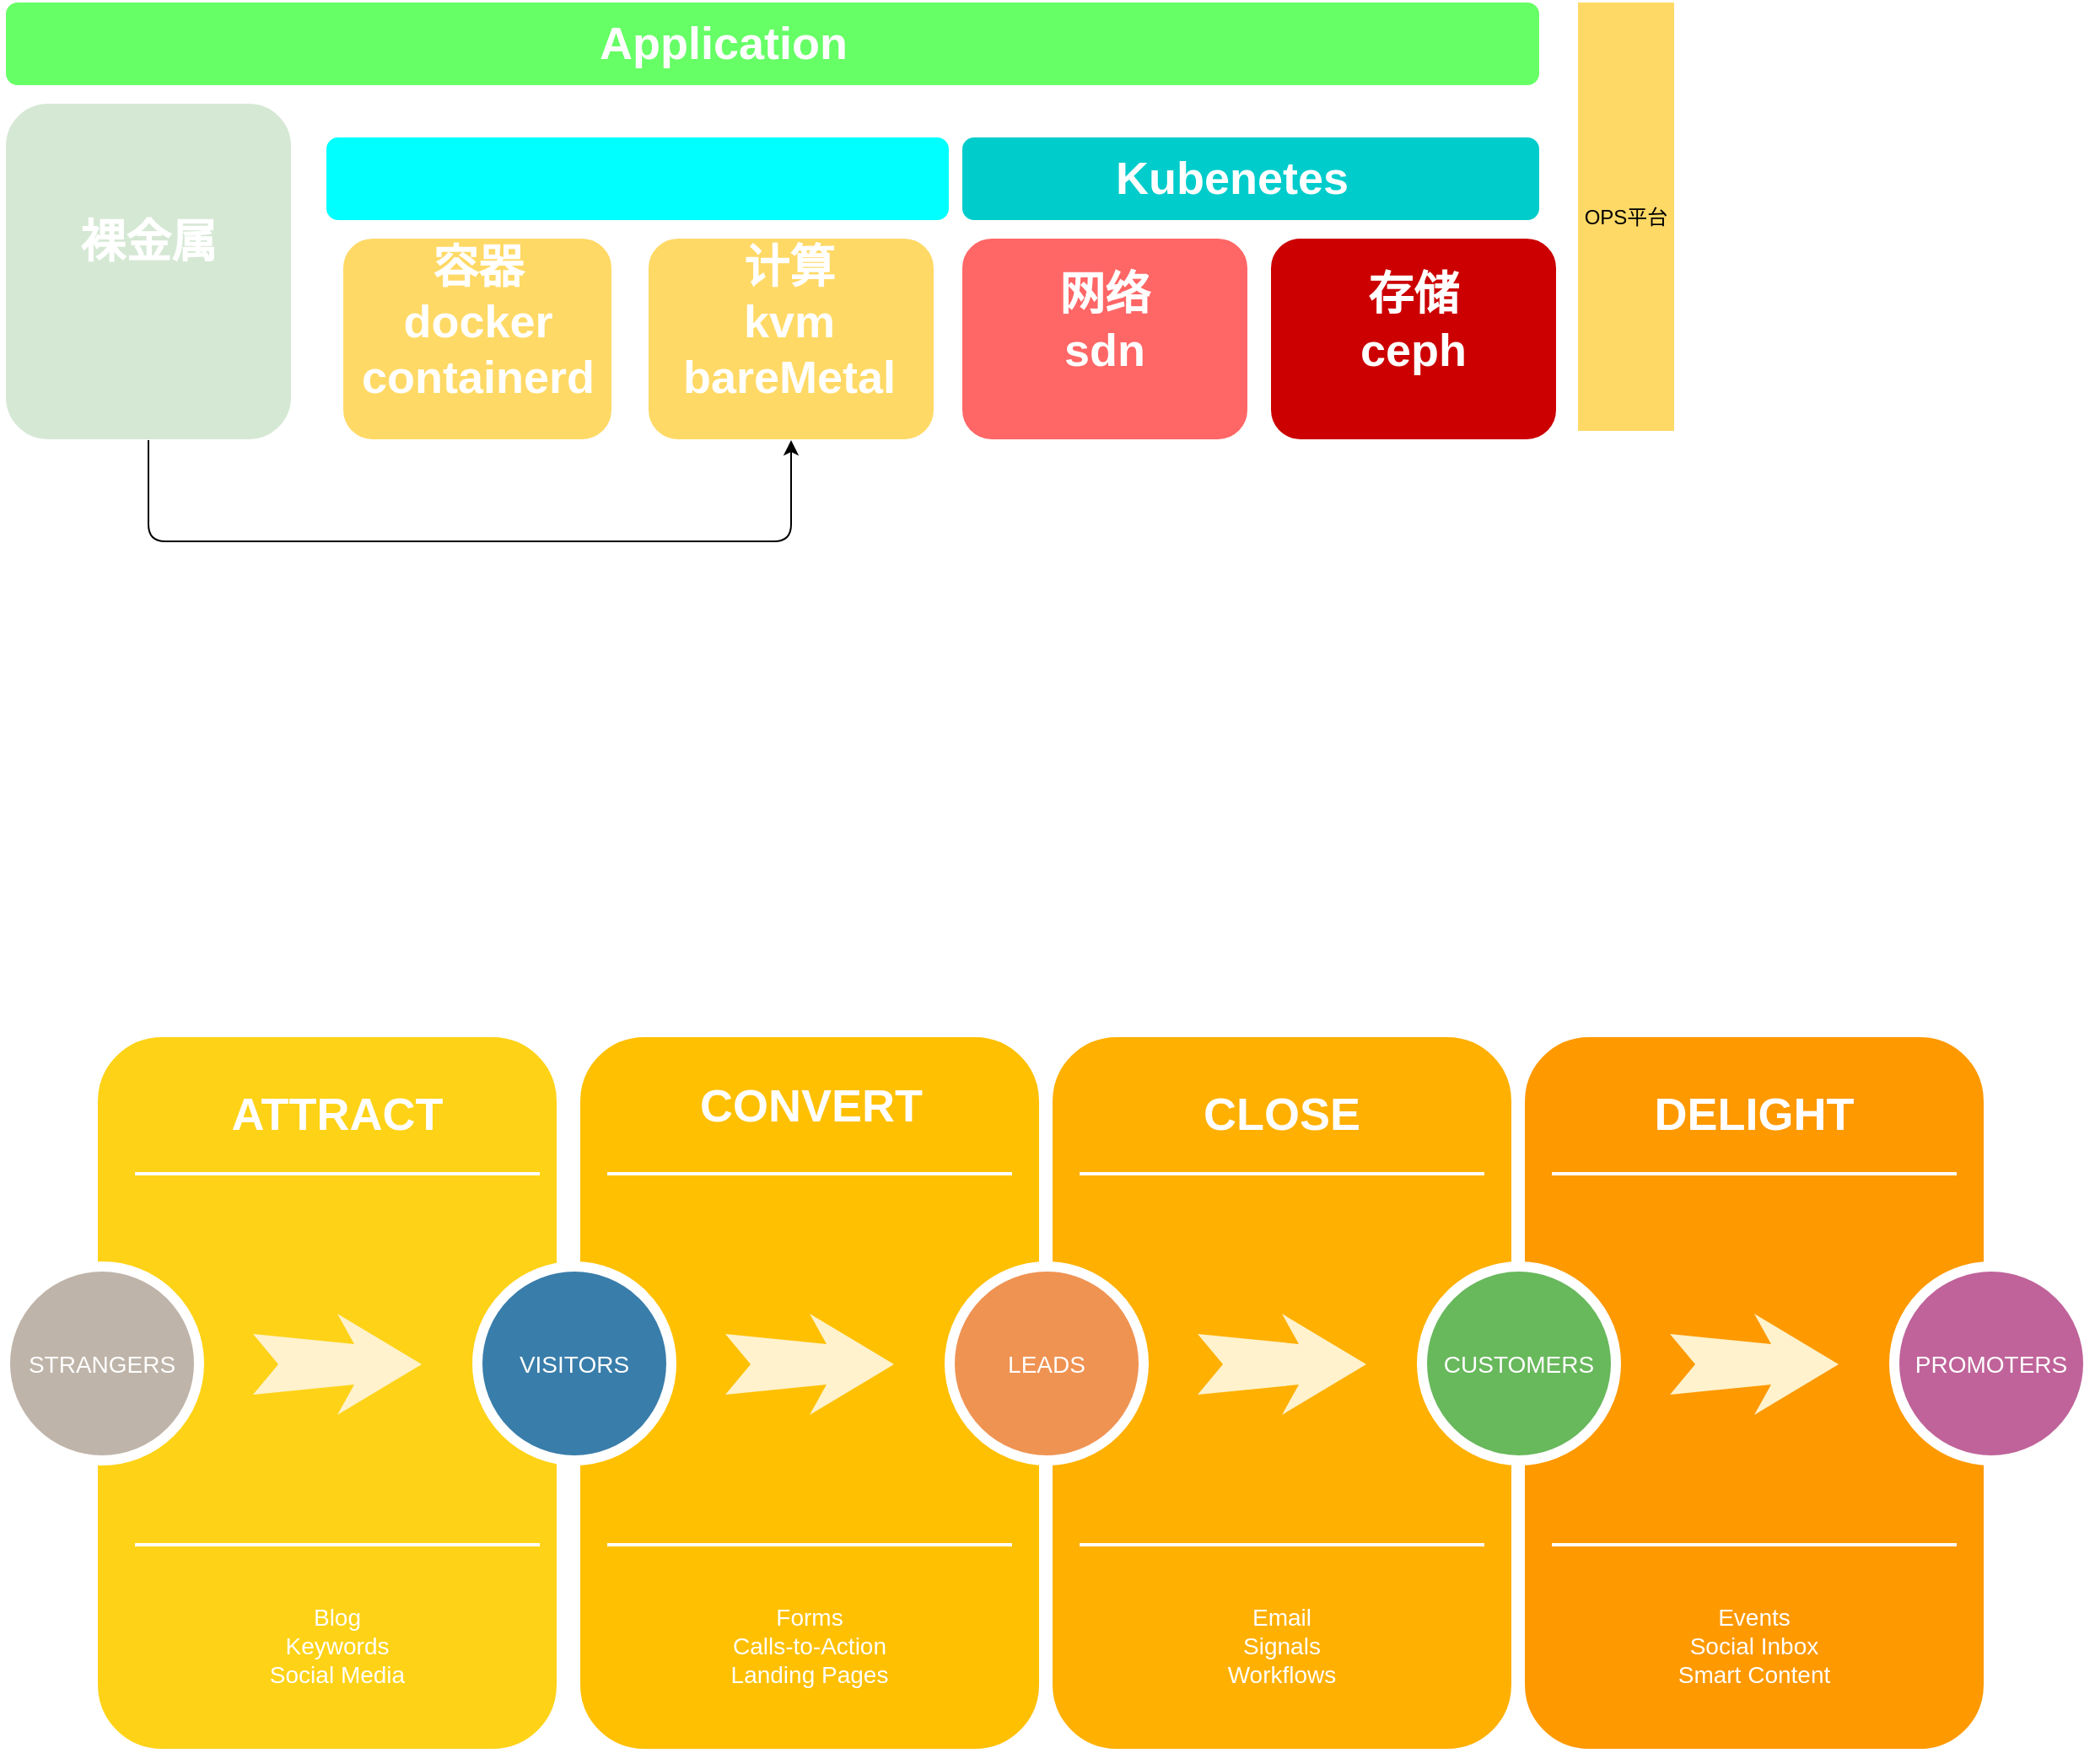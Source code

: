 <mxfile version="14.7.3" type="github">
  <diagram name="Page-1" id="12e1b939-464a-85fe-373e-61e167be1490">
    <mxGraphModel dx="2066" dy="1131" grid="1" gridSize="10" guides="1" tooltips="1" connect="1" arrows="1" fold="1" page="1" pageScale="1.5" pageWidth="1169" pageHeight="826" background="none" math="0" shadow="0">
      <root>
        <mxCell id="0" />
        <mxCell id="1" parent="0" />
        <mxCell id="60da8b9f42644d3a-2" value="" style="whiteSpace=wrap;html=1;rounded=1;shadow=0;strokeWidth=8;fontSize=20;align=center;fillColor=#FED217;strokeColor=#FFFFFF;" parent="1" vertex="1">
          <mxGeometry x="361" y="670" width="280" height="430" as="geometry" />
        </mxCell>
        <mxCell id="60da8b9f42644d3a-3" value="ATTRACT" style="text;html=1;strokeColor=none;fillColor=none;align=center;verticalAlign=middle;whiteSpace=wrap;rounded=0;shadow=0;fontSize=27;fontColor=#FFFFFF;fontStyle=1" parent="1" vertex="1">
          <mxGeometry x="367" y="690" width="280" height="60" as="geometry" />
        </mxCell>
        <mxCell id="60da8b9f42644d3a-4" value="Blog&lt;div&gt;Keywords&lt;/div&gt;&lt;div&gt;Social Media&lt;/div&gt;" style="text;html=1;strokeColor=none;fillColor=none;align=center;verticalAlign=middle;whiteSpace=wrap;rounded=0;shadow=0;fontSize=14;fontColor=#FFFFFF;" parent="1" vertex="1">
          <mxGeometry x="367" y="990" width="280" height="90" as="geometry" />
        </mxCell>
        <mxCell id="60da8b9f42644d3a-6" value="" style="line;strokeWidth=2;html=1;rounded=0;shadow=0;fontSize=27;align=center;fillColor=none;strokeColor=#FFFFFF;" parent="1" vertex="1">
          <mxGeometry x="387" y="750" width="240" height="10" as="geometry" />
        </mxCell>
        <mxCell id="60da8b9f42644d3a-7" value="" style="line;strokeWidth=2;html=1;rounded=0;shadow=0;fontSize=27;align=center;fillColor=none;strokeColor=#FFFFFF;" parent="1" vertex="1">
          <mxGeometry x="387" y="970" width="240" height="10" as="geometry" />
        </mxCell>
        <mxCell id="60da8b9f42644d3a-8" value="STRANGERS" style="ellipse;whiteSpace=wrap;html=1;rounded=0;shadow=0;strokeWidth=6;fontSize=14;align=center;fillColor=#BFB4A9;strokeColor=#FFFFFF;fontColor=#FFFFFF;" parent="1" vertex="1">
          <mxGeometry x="310" y="810" width="115" height="115" as="geometry" />
        </mxCell>
        <mxCell id="60da8b9f42644d3a-9" value="" style="html=1;shadow=0;dashed=0;align=center;verticalAlign=middle;shape=mxgraph.arrows2.stylisedArrow;dy=0.6;dx=40;notch=15;feather=0.4;rounded=0;strokeWidth=1;fontSize=27;strokeColor=none;fillColor=#fff2cc;" parent="1" vertex="1">
          <mxGeometry x="457" y="838" width="100" height="60" as="geometry" />
        </mxCell>
        <mxCell id="60da8b9f42644d3a-17" value="" style="whiteSpace=wrap;html=1;rounded=1;shadow=0;strokeWidth=8;fontSize=20;align=center;fillColor=#FFC001;strokeColor=#FFFFFF;" parent="1" vertex="1">
          <mxGeometry x="647" y="670" width="280" height="430" as="geometry" />
        </mxCell>
        <mxCell id="60da8b9f42644d3a-18" value="CONVERT" style="text;html=1;strokeColor=none;fillColor=none;align=center;verticalAlign=middle;whiteSpace=wrap;rounded=0;shadow=0;fontSize=27;fontColor=#FFFFFF;fontStyle=1" parent="1" vertex="1">
          <mxGeometry x="648" y="685" width="280" height="60" as="geometry" />
        </mxCell>
        <mxCell id="60da8b9f42644d3a-19" value="Forms&lt;div&gt;Calls-to-Action&lt;/div&gt;&lt;div&gt;Landing Pages&lt;/div&gt;" style="text;html=1;strokeColor=none;fillColor=none;align=center;verticalAlign=middle;whiteSpace=wrap;rounded=0;shadow=0;fontSize=14;fontColor=#FFFFFF;" parent="1" vertex="1">
          <mxGeometry x="647" y="990" width="280" height="90" as="geometry" />
        </mxCell>
        <mxCell id="60da8b9f42644d3a-20" value="" style="line;strokeWidth=2;html=1;rounded=0;shadow=0;fontSize=27;align=center;fillColor=none;strokeColor=#FFFFFF;" parent="1" vertex="1">
          <mxGeometry x="667" y="750" width="240" height="10" as="geometry" />
        </mxCell>
        <mxCell id="60da8b9f42644d3a-21" value="" style="line;strokeWidth=2;html=1;rounded=0;shadow=0;fontSize=27;align=center;fillColor=none;strokeColor=#FFFFFF;" parent="1" vertex="1">
          <mxGeometry x="667" y="970" width="240" height="10" as="geometry" />
        </mxCell>
        <mxCell id="60da8b9f42644d3a-22" value="VISITORS" style="ellipse;whiteSpace=wrap;html=1;rounded=0;shadow=0;strokeWidth=6;fontSize=14;align=center;fillColor=#397DAA;strokeColor=#FFFFFF;fontColor=#FFFFFF;" parent="1" vertex="1">
          <mxGeometry x="590" y="810" width="115" height="115" as="geometry" />
        </mxCell>
        <mxCell id="60da8b9f42644d3a-23" value="" style="html=1;shadow=0;dashed=0;align=center;verticalAlign=middle;shape=mxgraph.arrows2.stylisedArrow;dy=0.6;dx=40;notch=15;feather=0.4;rounded=0;strokeWidth=1;fontSize=27;strokeColor=none;fillColor=#fff2cc;" parent="1" vertex="1">
          <mxGeometry x="737" y="838" width="100" height="60" as="geometry" />
        </mxCell>
        <mxCell id="60da8b9f42644d3a-24" value="" style="whiteSpace=wrap;html=1;rounded=1;shadow=0;strokeWidth=8;fontSize=20;align=center;fillColor=#FFB001;strokeColor=#FFFFFF;" parent="1" vertex="1">
          <mxGeometry x="927" y="670" width="280" height="430" as="geometry" />
        </mxCell>
        <mxCell id="60da8b9f42644d3a-25" value="CLOSE" style="text;html=1;strokeColor=none;fillColor=none;align=center;verticalAlign=middle;whiteSpace=wrap;rounded=0;shadow=0;fontSize=27;fontColor=#FFFFFF;fontStyle=1" parent="1" vertex="1">
          <mxGeometry x="927" y="690" width="280" height="60" as="geometry" />
        </mxCell>
        <mxCell id="60da8b9f42644d3a-26" value="Email&lt;div&gt;Signals&lt;/div&gt;&lt;div&gt;Workflows&lt;/div&gt;" style="text;html=1;strokeColor=none;fillColor=none;align=center;verticalAlign=middle;whiteSpace=wrap;rounded=0;shadow=0;fontSize=14;fontColor=#FFFFFF;" parent="1" vertex="1">
          <mxGeometry x="927" y="990" width="280" height="90" as="geometry" />
        </mxCell>
        <mxCell id="60da8b9f42644d3a-27" value="" style="line;strokeWidth=2;html=1;rounded=0;shadow=0;fontSize=27;align=center;fillColor=none;strokeColor=#FFFFFF;" parent="1" vertex="1">
          <mxGeometry x="947" y="750" width="240" height="10" as="geometry" />
        </mxCell>
        <mxCell id="60da8b9f42644d3a-28" value="" style="line;strokeWidth=2;html=1;rounded=0;shadow=0;fontSize=27;align=center;fillColor=none;strokeColor=#FFFFFF;" parent="1" vertex="1">
          <mxGeometry x="947" y="970" width="240" height="10" as="geometry" />
        </mxCell>
        <mxCell id="60da8b9f42644d3a-29" value="LEADS" style="ellipse;whiteSpace=wrap;html=1;rounded=0;shadow=0;strokeWidth=6;fontSize=14;align=center;fillColor=#EF9353;strokeColor=#FFFFFF;fontColor=#FFFFFF;" parent="1" vertex="1">
          <mxGeometry x="870" y="810" width="115" height="115" as="geometry" />
        </mxCell>
        <mxCell id="60da8b9f42644d3a-30" value="" style="html=1;shadow=0;dashed=0;align=center;verticalAlign=middle;shape=mxgraph.arrows2.stylisedArrow;dy=0.6;dx=40;notch=15;feather=0.4;rounded=0;strokeWidth=1;fontSize=27;strokeColor=none;fillColor=#fff2cc;" parent="1" vertex="1">
          <mxGeometry x="1017" y="838" width="100" height="60" as="geometry" />
        </mxCell>
        <mxCell id="60da8b9f42644d3a-31" value="" style="whiteSpace=wrap;html=1;rounded=1;shadow=0;strokeWidth=8;fontSize=20;align=center;fillColor=#FE9900;strokeColor=#FFFFFF;" parent="1" vertex="1">
          <mxGeometry x="1207" y="670" width="280" height="430" as="geometry" />
        </mxCell>
        <mxCell id="60da8b9f42644d3a-32" value="DELIGHT" style="text;html=1;strokeColor=none;fillColor=none;align=center;verticalAlign=middle;whiteSpace=wrap;rounded=0;shadow=0;fontSize=27;fontColor=#FFFFFF;fontStyle=1" parent="1" vertex="1">
          <mxGeometry x="1207" y="690" width="280" height="60" as="geometry" />
        </mxCell>
        <mxCell id="60da8b9f42644d3a-33" value="Events&lt;div&gt;Social Inbox&lt;/div&gt;&lt;div&gt;Smart Content&lt;/div&gt;" style="text;html=1;strokeColor=none;fillColor=none;align=center;verticalAlign=middle;whiteSpace=wrap;rounded=0;shadow=0;fontSize=14;fontColor=#FFFFFF;" parent="1" vertex="1">
          <mxGeometry x="1207" y="990" width="280" height="90" as="geometry" />
        </mxCell>
        <mxCell id="60da8b9f42644d3a-34" value="" style="line;strokeWidth=2;html=1;rounded=0;shadow=0;fontSize=27;align=center;fillColor=none;strokeColor=#FFFFFF;" parent="1" vertex="1">
          <mxGeometry x="1227" y="750" width="240" height="10" as="geometry" />
        </mxCell>
        <mxCell id="60da8b9f42644d3a-35" value="" style="line;strokeWidth=2;html=1;rounded=0;shadow=0;fontSize=27;align=center;fillColor=none;strokeColor=#FFFFFF;" parent="1" vertex="1">
          <mxGeometry x="1227" y="970" width="240" height="10" as="geometry" />
        </mxCell>
        <mxCell id="60da8b9f42644d3a-36" value="CUSTOMERS" style="ellipse;whiteSpace=wrap;html=1;rounded=0;shadow=0;strokeWidth=6;fontSize=14;align=center;fillColor=#68B85C;strokeColor=#FFFFFF;fontColor=#FFFFFF;" parent="1" vertex="1">
          <mxGeometry x="1150" y="810" width="115" height="115" as="geometry" />
        </mxCell>
        <mxCell id="60da8b9f42644d3a-37" value="" style="html=1;shadow=0;dashed=0;align=center;verticalAlign=middle;shape=mxgraph.arrows2.stylisedArrow;dy=0.6;dx=40;notch=15;feather=0.4;rounded=0;strokeWidth=1;fontSize=27;strokeColor=none;fillColor=#fff2cc;" parent="1" vertex="1">
          <mxGeometry x="1297" y="838" width="100" height="60" as="geometry" />
        </mxCell>
        <mxCell id="60da8b9f42644d3a-38" value="PROMOTERS" style="ellipse;whiteSpace=wrap;html=1;rounded=0;shadow=0;strokeWidth=6;fontSize=14;align=center;fillColor=#BF639A;strokeColor=#FFFFFF;fontColor=#FFFFFF;" parent="1" vertex="1">
          <mxGeometry x="1430" y="810" width="115" height="115" as="geometry" />
        </mxCell>
        <mxCell id="xA-Apx7FD3ZzfJ_9MI9g-9" value="" style="group" vertex="1" connectable="0" parent="1">
          <mxGeometry x="310" y="60" width="910" height="50" as="geometry" />
        </mxCell>
        <mxCell id="xA-Apx7FD3ZzfJ_9MI9g-6" value="" style="rounded=1;whiteSpace=wrap;html=1;strokeColor=#FFFFFF;strokeWidth=1;fillColor=#66FF66;" vertex="1" parent="xA-Apx7FD3ZzfJ_9MI9g-9">
          <mxGeometry width="910" height="50" as="geometry" />
        </mxCell>
        <mxCell id="xA-Apx7FD3ZzfJ_9MI9g-8" value="Application" style="text;html=1;strokeColor=none;fillColor=none;align=center;verticalAlign=middle;whiteSpace=wrap;rounded=0;shadow=0;fontSize=27;fontColor=#FFFFFF;fontStyle=1" vertex="1" parent="xA-Apx7FD3ZzfJ_9MI9g-9">
          <mxGeometry x="234.352" width="383.735" height="50" as="geometry" />
        </mxCell>
        <mxCell id="xA-Apx7FD3ZzfJ_9MI9g-10" value="" style="group" vertex="1" connectable="0" parent="1">
          <mxGeometry x="500" y="120" width="370" height="50" as="geometry" />
        </mxCell>
        <mxCell id="xA-Apx7FD3ZzfJ_9MI9g-12" value="Openstack" style="text;html=1;strokeColor=none;fillColor=none;align=center;verticalAlign=middle;whiteSpace=wrap;rounded=0;shadow=0;fontSize=27;fontColor=#FFFFFF;fontStyle=1" vertex="1" parent="xA-Apx7FD3ZzfJ_9MI9g-10">
          <mxGeometry x="95.286" width="156.024" height="50" as="geometry" />
        </mxCell>
        <mxCell id="xA-Apx7FD3ZzfJ_9MI9g-13" value="OPS平台" style="rounded=0;whiteSpace=wrap;html=1;strokeColor=#FFFFFF;strokeWidth=1;fillColor=#FFD966;gradientColor=none;" vertex="1" parent="1">
          <mxGeometry x="1242" y="60" width="58" height="255" as="geometry" />
        </mxCell>
        <mxCell id="xA-Apx7FD3ZzfJ_9MI9g-18" value="" style="group" vertex="1" connectable="0" parent="1">
          <mxGeometry x="877" y="140" width="343" height="50" as="geometry" />
        </mxCell>
        <mxCell id="xA-Apx7FD3ZzfJ_9MI9g-16" value="" style="rounded=1;whiteSpace=wrap;html=1;strokeColor=#FFFFFF;strokeWidth=1;fillColor=#00CCCC;" vertex="1" parent="xA-Apx7FD3ZzfJ_9MI9g-18">
          <mxGeometry width="343" height="50" as="geometry" />
        </mxCell>
        <mxCell id="xA-Apx7FD3ZzfJ_9MI9g-17" value="Kubenetes" style="text;html=1;strokeColor=none;fillColor=none;align=center;verticalAlign=middle;whiteSpace=wrap;rounded=0;shadow=0;fontSize=27;fontColor=#FFFFFF;fontStyle=1" vertex="1" parent="xA-Apx7FD3ZzfJ_9MI9g-18">
          <mxGeometry x="88.333" width="144.639" height="50" as="geometry" />
        </mxCell>
        <mxCell id="xA-Apx7FD3ZzfJ_9MI9g-21" value="" style="group" vertex="1" connectable="0" parent="1">
          <mxGeometry x="510" y="200" width="160" height="120" as="geometry" />
        </mxCell>
        <mxCell id="xA-Apx7FD3ZzfJ_9MI9g-19" value="" style="rounded=1;whiteSpace=wrap;html=1;fillColor=#FFD966;strokeColor=#FFFFFF;strokeWidth=1;" vertex="1" parent="xA-Apx7FD3ZzfJ_9MI9g-21">
          <mxGeometry width="160" height="120.0" as="geometry" />
        </mxCell>
        <mxCell id="xA-Apx7FD3ZzfJ_9MI9g-20" value="容器&lt;br&gt;docker&lt;br&gt;containerd" style="text;html=1;strokeColor=none;fillColor=none;align=center;verticalAlign=middle;whiteSpace=wrap;rounded=0;shadow=0;fontSize=27;fontColor=#FFFFFF;fontStyle=1" vertex="1" parent="xA-Apx7FD3ZzfJ_9MI9g-21">
          <mxGeometry x="6.575" y="25" width="146.846" height="50" as="geometry" />
        </mxCell>
        <mxCell id="xA-Apx7FD3ZzfJ_9MI9g-22" value="" style="group" vertex="1" connectable="0" parent="1">
          <mxGeometry x="690" y="200" width="170" height="120" as="geometry" />
        </mxCell>
        <mxCell id="xA-Apx7FD3ZzfJ_9MI9g-23" value="" style="rounded=1;whiteSpace=wrap;html=1;fillColor=#FFD966;strokeColor=#FFFFFF;strokeWidth=1;" vertex="1" parent="xA-Apx7FD3ZzfJ_9MI9g-22">
          <mxGeometry x="1" width="170" height="120" as="geometry" />
        </mxCell>
        <mxCell id="xA-Apx7FD3ZzfJ_9MI9g-24" value="计算&lt;br&gt;kvm&lt;br&gt;bareMetal" style="text;html=1;strokeColor=none;fillColor=none;align=center;verticalAlign=middle;whiteSpace=wrap;rounded=0;shadow=0;fontSize=27;fontColor=#FFFFFF;fontStyle=1" vertex="1" parent="xA-Apx7FD3ZzfJ_9MI9g-22">
          <mxGeometry x="6.986" y="25" width="156.024" height="50" as="geometry" />
        </mxCell>
        <mxCell id="xA-Apx7FD3ZzfJ_9MI9g-25" value="" style="group" vertex="1" connectable="0" parent="1">
          <mxGeometry x="877" y="200" width="170" height="120" as="geometry" />
        </mxCell>
        <mxCell id="xA-Apx7FD3ZzfJ_9MI9g-26" value="" style="rounded=1;whiteSpace=wrap;html=1;strokeColor=#FFFFFF;strokeWidth=1;fillColor=#FF6666;" vertex="1" parent="xA-Apx7FD3ZzfJ_9MI9g-25">
          <mxGeometry width="170" height="120" as="geometry" />
        </mxCell>
        <mxCell id="xA-Apx7FD3ZzfJ_9MI9g-27" value="网络&lt;br&gt;sdn&lt;br&gt;" style="text;html=1;strokeColor=none;fillColor=none;align=center;verticalAlign=middle;whiteSpace=wrap;rounded=0;shadow=0;fontSize=27;fontColor=#FFFFFF;fontStyle=1" vertex="1" parent="xA-Apx7FD3ZzfJ_9MI9g-25">
          <mxGeometry x="6.986" y="25" width="156.024" height="50" as="geometry" />
        </mxCell>
        <mxCell id="xA-Apx7FD3ZzfJ_9MI9g-28" value="" style="group" vertex="1" connectable="0" parent="1">
          <mxGeometry x="1060" y="200" width="170" height="120" as="geometry" />
        </mxCell>
        <mxCell id="xA-Apx7FD3ZzfJ_9MI9g-29" value="" style="rounded=1;whiteSpace=wrap;html=1;strokeColor=#FFFFFF;strokeWidth=1;fillColor=#CC0000;" vertex="1" parent="xA-Apx7FD3ZzfJ_9MI9g-28">
          <mxGeometry width="170" height="120" as="geometry" />
        </mxCell>
        <mxCell id="xA-Apx7FD3ZzfJ_9MI9g-30" value="存储&lt;br&gt;ceph&lt;br&gt;" style="text;html=1;strokeColor=none;fillColor=none;align=center;verticalAlign=middle;whiteSpace=wrap;rounded=0;shadow=0;fontSize=27;fontColor=#FFFFFF;fontStyle=1" vertex="1" parent="xA-Apx7FD3ZzfJ_9MI9g-28">
          <mxGeometry x="6.986" y="25" width="156.024" height="50" as="geometry" />
        </mxCell>
        <mxCell id="xA-Apx7FD3ZzfJ_9MI9g-31" value="" style="group" vertex="1" connectable="0" parent="1">
          <mxGeometry x="310" y="120" width="170" height="200" as="geometry" />
        </mxCell>
        <mxCell id="xA-Apx7FD3ZzfJ_9MI9g-32" value="" style="rounded=1;whiteSpace=wrap;html=1;strokeColor=#FFFFFF;strokeWidth=1;fillColor=#D5E8D4;" vertex="1" parent="xA-Apx7FD3ZzfJ_9MI9g-31">
          <mxGeometry width="170" height="200" as="geometry" />
        </mxCell>
        <mxCell id="xA-Apx7FD3ZzfJ_9MI9g-33" value="裸金属" style="text;html=1;strokeColor=none;fillColor=none;align=center;verticalAlign=middle;whiteSpace=wrap;rounded=0;shadow=0;fontSize=27;fontColor=#FFFFFF;fontStyle=1" vertex="1" parent="xA-Apx7FD3ZzfJ_9MI9g-31">
          <mxGeometry x="6.986" y="41.667" width="156.024" height="83.333" as="geometry" />
        </mxCell>
        <mxCell id="xA-Apx7FD3ZzfJ_9MI9g-11" value="" style="rounded=1;whiteSpace=wrap;html=1;strokeColor=#FFFFFF;strokeWidth=1;fillColor=#00FFFF;" vertex="1" parent="1">
          <mxGeometry x="500" y="140" width="370" height="50" as="geometry" />
        </mxCell>
        <mxCell id="xA-Apx7FD3ZzfJ_9MI9g-38" value="" style="edgeStyle=elbowEdgeStyle;elbow=horizontal;endArrow=classic;html=1;exitX=0.5;exitY=1;exitDx=0;exitDy=0;entryX=0.5;entryY=1;entryDx=0;entryDy=0;" edge="1" parent="1" source="xA-Apx7FD3ZzfJ_9MI9g-32" target="xA-Apx7FD3ZzfJ_9MI9g-23">
          <mxGeometry width="50" height="50" relative="1" as="geometry">
            <mxPoint x="430" y="480" as="sourcePoint" />
            <mxPoint x="480" y="430" as="targetPoint" />
            <Array as="points">
              <mxPoint x="590" y="380" />
            </Array>
          </mxGeometry>
        </mxCell>
      </root>
    </mxGraphModel>
  </diagram>
</mxfile>
